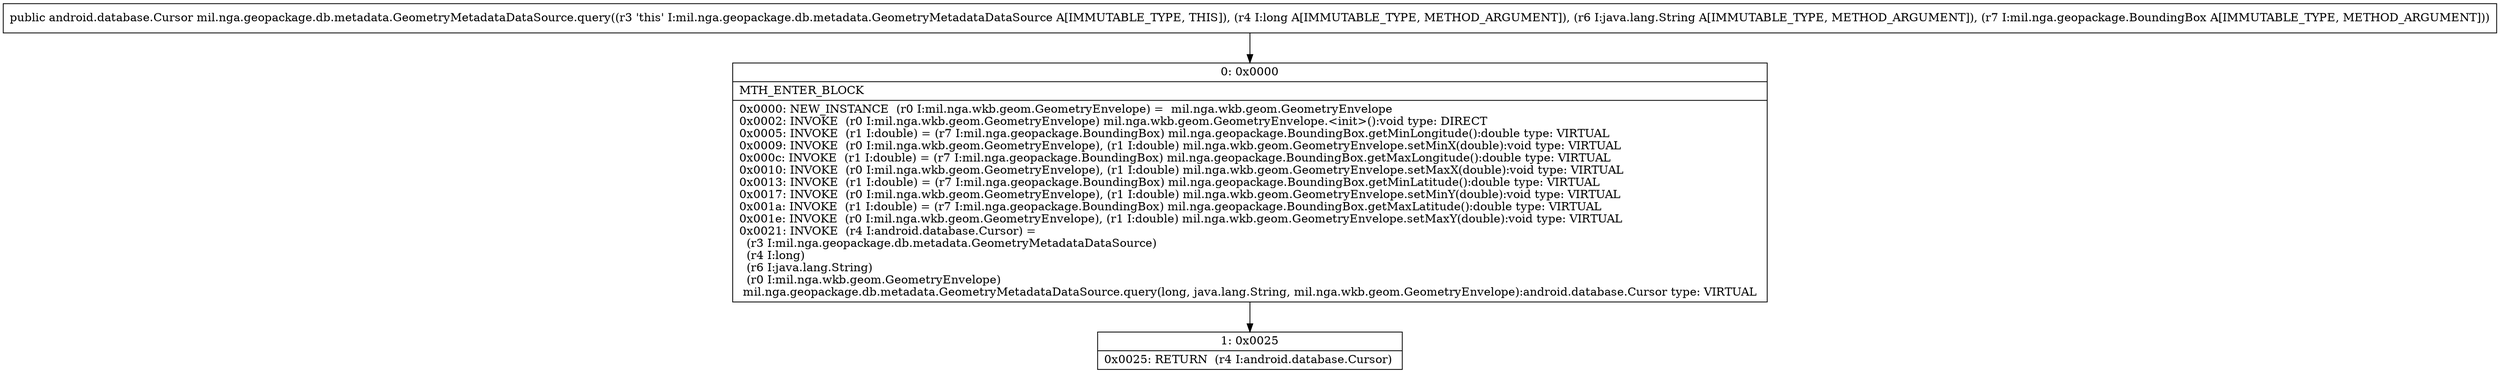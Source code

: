 digraph "CFG formil.nga.geopackage.db.metadata.GeometryMetadataDataSource.query(JLjava\/lang\/String;Lmil\/nga\/geopackage\/BoundingBox;)Landroid\/database\/Cursor;" {
Node_0 [shape=record,label="{0\:\ 0x0000|MTH_ENTER_BLOCK\l|0x0000: NEW_INSTANCE  (r0 I:mil.nga.wkb.geom.GeometryEnvelope) =  mil.nga.wkb.geom.GeometryEnvelope \l0x0002: INVOKE  (r0 I:mil.nga.wkb.geom.GeometryEnvelope) mil.nga.wkb.geom.GeometryEnvelope.\<init\>():void type: DIRECT \l0x0005: INVOKE  (r1 I:double) = (r7 I:mil.nga.geopackage.BoundingBox) mil.nga.geopackage.BoundingBox.getMinLongitude():double type: VIRTUAL \l0x0009: INVOKE  (r0 I:mil.nga.wkb.geom.GeometryEnvelope), (r1 I:double) mil.nga.wkb.geom.GeometryEnvelope.setMinX(double):void type: VIRTUAL \l0x000c: INVOKE  (r1 I:double) = (r7 I:mil.nga.geopackage.BoundingBox) mil.nga.geopackage.BoundingBox.getMaxLongitude():double type: VIRTUAL \l0x0010: INVOKE  (r0 I:mil.nga.wkb.geom.GeometryEnvelope), (r1 I:double) mil.nga.wkb.geom.GeometryEnvelope.setMaxX(double):void type: VIRTUAL \l0x0013: INVOKE  (r1 I:double) = (r7 I:mil.nga.geopackage.BoundingBox) mil.nga.geopackage.BoundingBox.getMinLatitude():double type: VIRTUAL \l0x0017: INVOKE  (r0 I:mil.nga.wkb.geom.GeometryEnvelope), (r1 I:double) mil.nga.wkb.geom.GeometryEnvelope.setMinY(double):void type: VIRTUAL \l0x001a: INVOKE  (r1 I:double) = (r7 I:mil.nga.geopackage.BoundingBox) mil.nga.geopackage.BoundingBox.getMaxLatitude():double type: VIRTUAL \l0x001e: INVOKE  (r0 I:mil.nga.wkb.geom.GeometryEnvelope), (r1 I:double) mil.nga.wkb.geom.GeometryEnvelope.setMaxY(double):void type: VIRTUAL \l0x0021: INVOKE  (r4 I:android.database.Cursor) = \l  (r3 I:mil.nga.geopackage.db.metadata.GeometryMetadataDataSource)\l  (r4 I:long)\l  (r6 I:java.lang.String)\l  (r0 I:mil.nga.wkb.geom.GeometryEnvelope)\l mil.nga.geopackage.db.metadata.GeometryMetadataDataSource.query(long, java.lang.String, mil.nga.wkb.geom.GeometryEnvelope):android.database.Cursor type: VIRTUAL \l}"];
Node_1 [shape=record,label="{1\:\ 0x0025|0x0025: RETURN  (r4 I:android.database.Cursor) \l}"];
MethodNode[shape=record,label="{public android.database.Cursor mil.nga.geopackage.db.metadata.GeometryMetadataDataSource.query((r3 'this' I:mil.nga.geopackage.db.metadata.GeometryMetadataDataSource A[IMMUTABLE_TYPE, THIS]), (r4 I:long A[IMMUTABLE_TYPE, METHOD_ARGUMENT]), (r6 I:java.lang.String A[IMMUTABLE_TYPE, METHOD_ARGUMENT]), (r7 I:mil.nga.geopackage.BoundingBox A[IMMUTABLE_TYPE, METHOD_ARGUMENT])) }"];
MethodNode -> Node_0;
Node_0 -> Node_1;
}


